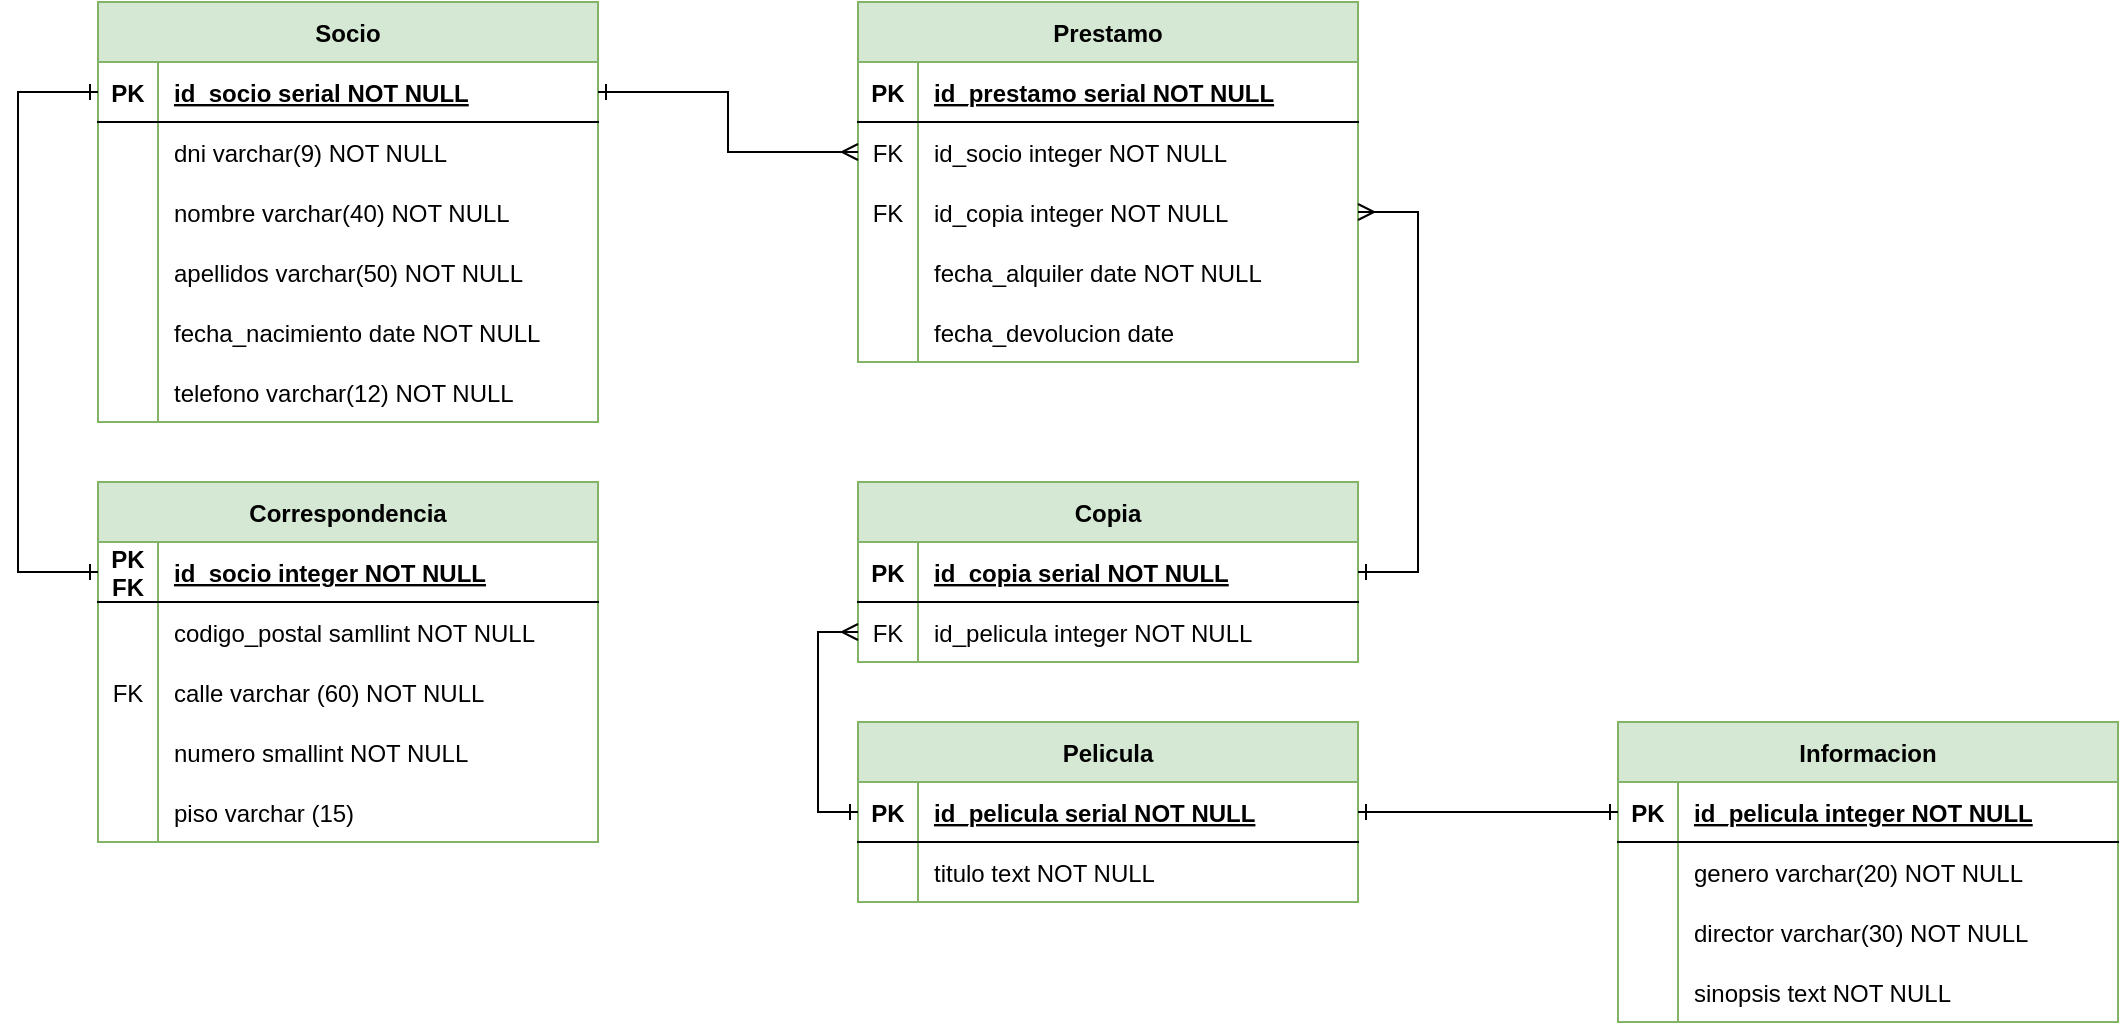 <mxfile version="24.7.17">
  <diagram id="R2lEEEUBdFMjLlhIrx00" name="Page-1">
    <mxGraphModel dx="1259" dy="699" grid="1" gridSize="10" guides="1" tooltips="1" connect="1" arrows="1" fold="1" page="1" pageScale="1" pageWidth="850" pageHeight="1100" math="0" shadow="0" extFonts="Permanent Marker^https://fonts.googleapis.com/css?family=Permanent+Marker">
      <root>
        <mxCell id="0" />
        <mxCell id="1" parent="0" />
        <mxCell id="xl1umX-2Akex0FDpy0JM-1" value="Prestamo" style="shape=table;startSize=30;container=1;collapsible=1;childLayout=tableLayout;fixedRows=1;rowLines=0;fontStyle=1;align=center;resizeLast=1;fillColor=#d5e8d4;strokeColor=#82b366;" vertex="1" parent="1">
          <mxGeometry x="750" y="240" width="250" height="180" as="geometry" />
        </mxCell>
        <mxCell id="xl1umX-2Akex0FDpy0JM-2" value="" style="shape=partialRectangle;collapsible=0;dropTarget=0;pointerEvents=0;fillColor=none;points=[[0,0.5],[1,0.5]];portConstraint=eastwest;top=0;left=0;right=0;bottom=1;" vertex="1" parent="xl1umX-2Akex0FDpy0JM-1">
          <mxGeometry y="30" width="250" height="30" as="geometry" />
        </mxCell>
        <mxCell id="xl1umX-2Akex0FDpy0JM-3" value="PK" style="shape=partialRectangle;overflow=hidden;connectable=0;fillColor=none;top=0;left=0;bottom=0;right=0;fontStyle=1;" vertex="1" parent="xl1umX-2Akex0FDpy0JM-2">
          <mxGeometry width="30" height="30" as="geometry">
            <mxRectangle width="30" height="30" as="alternateBounds" />
          </mxGeometry>
        </mxCell>
        <mxCell id="xl1umX-2Akex0FDpy0JM-4" value="id_prestamo serial NOT NULL" style="shape=partialRectangle;overflow=hidden;connectable=0;fillColor=none;top=0;left=0;bottom=0;right=0;align=left;spacingLeft=6;fontStyle=5;" vertex="1" parent="xl1umX-2Akex0FDpy0JM-2">
          <mxGeometry x="30" width="220" height="30" as="geometry">
            <mxRectangle width="220" height="30" as="alternateBounds" />
          </mxGeometry>
        </mxCell>
        <mxCell id="xl1umX-2Akex0FDpy0JM-5" value="" style="shape=partialRectangle;collapsible=0;dropTarget=0;pointerEvents=0;fillColor=none;points=[[0,0.5],[1,0.5]];portConstraint=eastwest;top=0;left=0;right=0;bottom=0;" vertex="1" parent="xl1umX-2Akex0FDpy0JM-1">
          <mxGeometry y="60" width="250" height="30" as="geometry" />
        </mxCell>
        <mxCell id="xl1umX-2Akex0FDpy0JM-6" value="FK" style="shape=partialRectangle;overflow=hidden;connectable=0;fillColor=none;top=0;left=0;bottom=0;right=0;" vertex="1" parent="xl1umX-2Akex0FDpy0JM-5">
          <mxGeometry width="30" height="30" as="geometry">
            <mxRectangle width="30" height="30" as="alternateBounds" />
          </mxGeometry>
        </mxCell>
        <mxCell id="xl1umX-2Akex0FDpy0JM-7" value="id_socio integer NOT NULL" style="shape=partialRectangle;overflow=hidden;connectable=0;fillColor=none;top=0;left=0;bottom=0;right=0;align=left;spacingLeft=6;" vertex="1" parent="xl1umX-2Akex0FDpy0JM-5">
          <mxGeometry x="30" width="220" height="30" as="geometry">
            <mxRectangle width="220" height="30" as="alternateBounds" />
          </mxGeometry>
        </mxCell>
        <mxCell id="xl1umX-2Akex0FDpy0JM-8" value="" style="shape=partialRectangle;collapsible=0;dropTarget=0;pointerEvents=0;fillColor=none;points=[[0,0.5],[1,0.5]];portConstraint=eastwest;top=0;left=0;right=0;bottom=0;" vertex="1" parent="xl1umX-2Akex0FDpy0JM-1">
          <mxGeometry y="90" width="250" height="30" as="geometry" />
        </mxCell>
        <mxCell id="xl1umX-2Akex0FDpy0JM-9" value="FK" style="shape=partialRectangle;overflow=hidden;connectable=0;fillColor=none;top=0;left=0;bottom=0;right=0;" vertex="1" parent="xl1umX-2Akex0FDpy0JM-8">
          <mxGeometry width="30" height="30" as="geometry">
            <mxRectangle width="30" height="30" as="alternateBounds" />
          </mxGeometry>
        </mxCell>
        <mxCell id="xl1umX-2Akex0FDpy0JM-10" value="id_copia integer NOT NULL" style="shape=partialRectangle;overflow=hidden;connectable=0;fillColor=none;top=0;left=0;bottom=0;right=0;align=left;spacingLeft=6;" vertex="1" parent="xl1umX-2Akex0FDpy0JM-8">
          <mxGeometry x="30" width="220" height="30" as="geometry">
            <mxRectangle width="220" height="30" as="alternateBounds" />
          </mxGeometry>
        </mxCell>
        <mxCell id="xl1umX-2Akex0FDpy0JM-11" style="shape=partialRectangle;collapsible=0;dropTarget=0;pointerEvents=0;fillColor=none;points=[[0,0.5],[1,0.5]];portConstraint=eastwest;top=0;left=0;right=0;bottom=0;" vertex="1" parent="xl1umX-2Akex0FDpy0JM-1">
          <mxGeometry y="120" width="250" height="30" as="geometry" />
        </mxCell>
        <mxCell id="xl1umX-2Akex0FDpy0JM-12" style="shape=partialRectangle;overflow=hidden;connectable=0;fillColor=none;top=0;left=0;bottom=0;right=0;" vertex="1" parent="xl1umX-2Akex0FDpy0JM-11">
          <mxGeometry width="30" height="30" as="geometry">
            <mxRectangle width="30" height="30" as="alternateBounds" />
          </mxGeometry>
        </mxCell>
        <mxCell id="xl1umX-2Akex0FDpy0JM-13" value="fecha_alquiler date NOT NULL" style="shape=partialRectangle;overflow=hidden;connectable=0;fillColor=none;top=0;left=0;bottom=0;right=0;align=left;spacingLeft=6;" vertex="1" parent="xl1umX-2Akex0FDpy0JM-11">
          <mxGeometry x="30" width="220" height="30" as="geometry">
            <mxRectangle width="220" height="30" as="alternateBounds" />
          </mxGeometry>
        </mxCell>
        <mxCell id="xl1umX-2Akex0FDpy0JM-126" style="shape=partialRectangle;collapsible=0;dropTarget=0;pointerEvents=0;fillColor=none;points=[[0,0.5],[1,0.5]];portConstraint=eastwest;top=0;left=0;right=0;bottom=0;" vertex="1" parent="xl1umX-2Akex0FDpy0JM-1">
          <mxGeometry y="150" width="250" height="30" as="geometry" />
        </mxCell>
        <mxCell id="xl1umX-2Akex0FDpy0JM-127" style="shape=partialRectangle;overflow=hidden;connectable=0;fillColor=none;top=0;left=0;bottom=0;right=0;" vertex="1" parent="xl1umX-2Akex0FDpy0JM-126">
          <mxGeometry width="30" height="30" as="geometry">
            <mxRectangle width="30" height="30" as="alternateBounds" />
          </mxGeometry>
        </mxCell>
        <mxCell id="xl1umX-2Akex0FDpy0JM-128" value="fecha_devolucion date" style="shape=partialRectangle;overflow=hidden;connectable=0;fillColor=none;top=0;left=0;bottom=0;right=0;align=left;spacingLeft=6;" vertex="1" parent="xl1umX-2Akex0FDpy0JM-126">
          <mxGeometry x="30" width="220" height="30" as="geometry">
            <mxRectangle width="220" height="30" as="alternateBounds" />
          </mxGeometry>
        </mxCell>
        <mxCell id="xl1umX-2Akex0FDpy0JM-14" value="Copia" style="shape=table;startSize=30;container=1;collapsible=1;childLayout=tableLayout;fixedRows=1;rowLines=0;fontStyle=1;align=center;resizeLast=1;fillColor=#d5e8d4;strokeColor=#82b366;" vertex="1" parent="1">
          <mxGeometry x="750" y="480" width="250" height="90" as="geometry" />
        </mxCell>
        <mxCell id="xl1umX-2Akex0FDpy0JM-15" value="" style="shape=partialRectangle;collapsible=0;dropTarget=0;pointerEvents=0;fillColor=none;points=[[0,0.5],[1,0.5]];portConstraint=eastwest;top=0;left=0;right=0;bottom=1;" vertex="1" parent="xl1umX-2Akex0FDpy0JM-14">
          <mxGeometry y="30" width="250" height="30" as="geometry" />
        </mxCell>
        <mxCell id="xl1umX-2Akex0FDpy0JM-16" value="PK" style="shape=partialRectangle;overflow=hidden;connectable=0;fillColor=none;top=0;left=0;bottom=0;right=0;fontStyle=1;" vertex="1" parent="xl1umX-2Akex0FDpy0JM-15">
          <mxGeometry width="30" height="30" as="geometry">
            <mxRectangle width="30" height="30" as="alternateBounds" />
          </mxGeometry>
        </mxCell>
        <mxCell id="xl1umX-2Akex0FDpy0JM-17" value="id_copia serial NOT NULL " style="shape=partialRectangle;overflow=hidden;connectable=0;fillColor=none;top=0;left=0;bottom=0;right=0;align=left;spacingLeft=6;fontStyle=5;" vertex="1" parent="xl1umX-2Akex0FDpy0JM-15">
          <mxGeometry x="30" width="220" height="30" as="geometry">
            <mxRectangle width="220" height="30" as="alternateBounds" />
          </mxGeometry>
        </mxCell>
        <mxCell id="xl1umX-2Akex0FDpy0JM-18" value="" style="shape=partialRectangle;collapsible=0;dropTarget=0;pointerEvents=0;fillColor=none;points=[[0,0.5],[1,0.5]];portConstraint=eastwest;top=0;left=0;right=0;bottom=0;" vertex="1" parent="xl1umX-2Akex0FDpy0JM-14">
          <mxGeometry y="60" width="250" height="30" as="geometry" />
        </mxCell>
        <mxCell id="xl1umX-2Akex0FDpy0JM-19" value="FK" style="shape=partialRectangle;overflow=hidden;connectable=0;fillColor=none;top=0;left=0;bottom=0;right=0;" vertex="1" parent="xl1umX-2Akex0FDpy0JM-18">
          <mxGeometry width="30" height="30" as="geometry">
            <mxRectangle width="30" height="30" as="alternateBounds" />
          </mxGeometry>
        </mxCell>
        <mxCell id="xl1umX-2Akex0FDpy0JM-20" value="id_pelicula integer NOT NULL" style="shape=partialRectangle;overflow=hidden;connectable=0;fillColor=none;top=0;left=0;bottom=0;right=0;align=left;spacingLeft=6;" vertex="1" parent="xl1umX-2Akex0FDpy0JM-18">
          <mxGeometry x="30" width="220" height="30" as="geometry">
            <mxRectangle width="220" height="30" as="alternateBounds" />
          </mxGeometry>
        </mxCell>
        <mxCell id="xl1umX-2Akex0FDpy0JM-21" value="Socio" style="shape=table;startSize=30;container=1;collapsible=1;childLayout=tableLayout;fixedRows=1;rowLines=0;fontStyle=1;align=center;resizeLast=1;fillColor=#d5e8d4;strokeColor=#82b366;" vertex="1" parent="1">
          <mxGeometry x="370" y="240" width="250" height="210" as="geometry" />
        </mxCell>
        <mxCell id="xl1umX-2Akex0FDpy0JM-22" value="" style="shape=partialRectangle;collapsible=0;dropTarget=0;pointerEvents=0;fillColor=none;points=[[0,0.5],[1,0.5]];portConstraint=eastwest;top=0;left=0;right=0;bottom=1;" vertex="1" parent="xl1umX-2Akex0FDpy0JM-21">
          <mxGeometry y="30" width="250" height="30" as="geometry" />
        </mxCell>
        <mxCell id="xl1umX-2Akex0FDpy0JM-23" value="PK" style="shape=partialRectangle;overflow=hidden;connectable=0;fillColor=none;top=0;left=0;bottom=0;right=0;fontStyle=1;" vertex="1" parent="xl1umX-2Akex0FDpy0JM-22">
          <mxGeometry width="30" height="30" as="geometry">
            <mxRectangle width="30" height="30" as="alternateBounds" />
          </mxGeometry>
        </mxCell>
        <mxCell id="xl1umX-2Akex0FDpy0JM-24" value="id_socio serial NOT NULL " style="shape=partialRectangle;overflow=hidden;connectable=0;fillColor=none;top=0;left=0;bottom=0;right=0;align=left;spacingLeft=6;fontStyle=5;" vertex="1" parent="xl1umX-2Akex0FDpy0JM-22">
          <mxGeometry x="30" width="220" height="30" as="geometry">
            <mxRectangle width="220" height="30" as="alternateBounds" />
          </mxGeometry>
        </mxCell>
        <mxCell id="xl1umX-2Akex0FDpy0JM-122" style="shape=partialRectangle;collapsible=0;dropTarget=0;pointerEvents=0;fillColor=none;points=[[0,0.5],[1,0.5]];portConstraint=eastwest;top=0;left=0;right=0;bottom=0;" vertex="1" parent="xl1umX-2Akex0FDpy0JM-21">
          <mxGeometry y="60" width="250" height="30" as="geometry" />
        </mxCell>
        <mxCell id="xl1umX-2Akex0FDpy0JM-123" style="shape=partialRectangle;overflow=hidden;connectable=0;fillColor=none;top=0;left=0;bottom=0;right=0;" vertex="1" parent="xl1umX-2Akex0FDpy0JM-122">
          <mxGeometry width="30" height="30" as="geometry">
            <mxRectangle width="30" height="30" as="alternateBounds" />
          </mxGeometry>
        </mxCell>
        <mxCell id="xl1umX-2Akex0FDpy0JM-124" value="dni varchar(9) NOT NULL" style="shape=partialRectangle;overflow=hidden;connectable=0;fillColor=none;top=0;left=0;bottom=0;right=0;align=left;spacingLeft=6;" vertex="1" parent="xl1umX-2Akex0FDpy0JM-122">
          <mxGeometry x="30" width="220" height="30" as="geometry">
            <mxRectangle width="220" height="30" as="alternateBounds" />
          </mxGeometry>
        </mxCell>
        <mxCell id="xl1umX-2Akex0FDpy0JM-28" value="" style="shape=partialRectangle;collapsible=0;dropTarget=0;pointerEvents=0;fillColor=none;points=[[0,0.5],[1,0.5]];portConstraint=eastwest;top=0;left=0;right=0;bottom=0;" vertex="1" parent="xl1umX-2Akex0FDpy0JM-21">
          <mxGeometry y="90" width="250" height="30" as="geometry" />
        </mxCell>
        <mxCell id="xl1umX-2Akex0FDpy0JM-29" value="" style="shape=partialRectangle;overflow=hidden;connectable=0;fillColor=none;top=0;left=0;bottom=0;right=0;" vertex="1" parent="xl1umX-2Akex0FDpy0JM-28">
          <mxGeometry width="30" height="30" as="geometry">
            <mxRectangle width="30" height="30" as="alternateBounds" />
          </mxGeometry>
        </mxCell>
        <mxCell id="xl1umX-2Akex0FDpy0JM-30" value="nombre varchar(40) NOT NULL" style="shape=partialRectangle;overflow=hidden;connectable=0;fillColor=none;top=0;left=0;bottom=0;right=0;align=left;spacingLeft=6;" vertex="1" parent="xl1umX-2Akex0FDpy0JM-28">
          <mxGeometry x="30" width="220" height="30" as="geometry">
            <mxRectangle width="220" height="30" as="alternateBounds" />
          </mxGeometry>
        </mxCell>
        <mxCell id="xl1umX-2Akex0FDpy0JM-31" style="shape=partialRectangle;collapsible=0;dropTarget=0;pointerEvents=0;fillColor=none;points=[[0,0.5],[1,0.5]];portConstraint=eastwest;top=0;left=0;right=0;bottom=0;" vertex="1" parent="xl1umX-2Akex0FDpy0JM-21">
          <mxGeometry y="120" width="250" height="30" as="geometry" />
        </mxCell>
        <mxCell id="xl1umX-2Akex0FDpy0JM-32" style="shape=partialRectangle;overflow=hidden;connectable=0;fillColor=none;top=0;left=0;bottom=0;right=0;" vertex="1" parent="xl1umX-2Akex0FDpy0JM-31">
          <mxGeometry width="30" height="30" as="geometry">
            <mxRectangle width="30" height="30" as="alternateBounds" />
          </mxGeometry>
        </mxCell>
        <mxCell id="xl1umX-2Akex0FDpy0JM-33" value="apellidos varchar(50) NOT NULL" style="shape=partialRectangle;overflow=hidden;connectable=0;fillColor=none;top=0;left=0;bottom=0;right=0;align=left;spacingLeft=6;" vertex="1" parent="xl1umX-2Akex0FDpy0JM-31">
          <mxGeometry x="30" width="220" height="30" as="geometry">
            <mxRectangle width="220" height="30" as="alternateBounds" />
          </mxGeometry>
        </mxCell>
        <mxCell id="xl1umX-2Akex0FDpy0JM-25" value="" style="shape=partialRectangle;collapsible=0;dropTarget=0;pointerEvents=0;fillColor=none;points=[[0,0.5],[1,0.5]];portConstraint=eastwest;top=0;left=0;right=0;bottom=0;" vertex="1" parent="xl1umX-2Akex0FDpy0JM-21">
          <mxGeometry y="150" width="250" height="30" as="geometry" />
        </mxCell>
        <mxCell id="xl1umX-2Akex0FDpy0JM-26" value="" style="shape=partialRectangle;overflow=hidden;connectable=0;fillColor=none;top=0;left=0;bottom=0;right=0;" vertex="1" parent="xl1umX-2Akex0FDpy0JM-25">
          <mxGeometry width="30" height="30" as="geometry">
            <mxRectangle width="30" height="30" as="alternateBounds" />
          </mxGeometry>
        </mxCell>
        <mxCell id="xl1umX-2Akex0FDpy0JM-27" value="fecha_nacimiento date NOT NULL" style="shape=partialRectangle;overflow=hidden;connectable=0;fillColor=none;top=0;left=0;bottom=0;right=0;align=left;spacingLeft=6;" vertex="1" parent="xl1umX-2Akex0FDpy0JM-25">
          <mxGeometry x="30" width="220" height="30" as="geometry">
            <mxRectangle width="220" height="30" as="alternateBounds" />
          </mxGeometry>
        </mxCell>
        <mxCell id="xl1umX-2Akex0FDpy0JM-119" style="shape=partialRectangle;collapsible=0;dropTarget=0;pointerEvents=0;fillColor=none;points=[[0,0.5],[1,0.5]];portConstraint=eastwest;top=0;left=0;right=0;bottom=0;" vertex="1" parent="xl1umX-2Akex0FDpy0JM-21">
          <mxGeometry y="180" width="250" height="30" as="geometry" />
        </mxCell>
        <mxCell id="xl1umX-2Akex0FDpy0JM-120" style="shape=partialRectangle;overflow=hidden;connectable=0;fillColor=none;top=0;left=0;bottom=0;right=0;" vertex="1" parent="xl1umX-2Akex0FDpy0JM-119">
          <mxGeometry width="30" height="30" as="geometry">
            <mxRectangle width="30" height="30" as="alternateBounds" />
          </mxGeometry>
        </mxCell>
        <mxCell id="xl1umX-2Akex0FDpy0JM-121" value="telefono varchar(12) NOT NULL" style="shape=partialRectangle;overflow=hidden;connectable=0;fillColor=none;top=0;left=0;bottom=0;right=0;align=left;spacingLeft=6;" vertex="1" parent="xl1umX-2Akex0FDpy0JM-119">
          <mxGeometry x="30" width="220" height="30" as="geometry">
            <mxRectangle width="220" height="30" as="alternateBounds" />
          </mxGeometry>
        </mxCell>
        <mxCell id="xl1umX-2Akex0FDpy0JM-54" value="Correspondencia" style="shape=table;startSize=30;container=1;collapsible=1;childLayout=tableLayout;fixedRows=1;rowLines=0;fontStyle=1;align=center;resizeLast=1;fillColor=#d5e8d4;strokeColor=#82b366;" vertex="1" parent="1">
          <mxGeometry x="370" y="480" width="250" height="180" as="geometry" />
        </mxCell>
        <mxCell id="xl1umX-2Akex0FDpy0JM-55" value="" style="shape=partialRectangle;collapsible=0;dropTarget=0;pointerEvents=0;fillColor=none;points=[[0,0.5],[1,0.5]];portConstraint=eastwest;top=0;left=0;right=0;bottom=1;" vertex="1" parent="xl1umX-2Akex0FDpy0JM-54">
          <mxGeometry y="30" width="250" height="30" as="geometry" />
        </mxCell>
        <mxCell id="xl1umX-2Akex0FDpy0JM-56" value="PK&#xa;FK" style="shape=partialRectangle;overflow=hidden;connectable=0;fillColor=none;top=0;left=0;bottom=0;right=0;fontStyle=1;" vertex="1" parent="xl1umX-2Akex0FDpy0JM-55">
          <mxGeometry width="30" height="30" as="geometry">
            <mxRectangle width="30" height="30" as="alternateBounds" />
          </mxGeometry>
        </mxCell>
        <mxCell id="xl1umX-2Akex0FDpy0JM-57" value="id_socio integer NOT NULL " style="shape=partialRectangle;overflow=hidden;connectable=0;fillColor=none;top=0;left=0;bottom=0;right=0;align=left;spacingLeft=6;fontStyle=5;" vertex="1" parent="xl1umX-2Akex0FDpy0JM-55">
          <mxGeometry x="30" width="220" height="30" as="geometry">
            <mxRectangle width="220" height="30" as="alternateBounds" />
          </mxGeometry>
        </mxCell>
        <mxCell id="xl1umX-2Akex0FDpy0JM-58" value="" style="shape=partialRectangle;collapsible=0;dropTarget=0;pointerEvents=0;fillColor=none;points=[[0,0.5],[1,0.5]];portConstraint=eastwest;top=0;left=0;right=0;bottom=0;" vertex="1" parent="xl1umX-2Akex0FDpy0JM-54">
          <mxGeometry y="60" width="250" height="30" as="geometry" />
        </mxCell>
        <mxCell id="xl1umX-2Akex0FDpy0JM-59" value="" style="shape=partialRectangle;overflow=hidden;connectable=0;fillColor=none;top=0;left=0;bottom=0;right=0;" vertex="1" parent="xl1umX-2Akex0FDpy0JM-58">
          <mxGeometry width="30" height="30" as="geometry">
            <mxRectangle width="30" height="30" as="alternateBounds" />
          </mxGeometry>
        </mxCell>
        <mxCell id="xl1umX-2Akex0FDpy0JM-60" value="codigo_postal samllint NOT NULL" style="shape=partialRectangle;overflow=hidden;connectable=0;fillColor=none;top=0;left=0;bottom=0;right=0;align=left;spacingLeft=6;" vertex="1" parent="xl1umX-2Akex0FDpy0JM-58">
          <mxGeometry x="30" width="220" height="30" as="geometry">
            <mxRectangle width="220" height="30" as="alternateBounds" />
          </mxGeometry>
        </mxCell>
        <mxCell id="xl1umX-2Akex0FDpy0JM-61" style="shape=partialRectangle;collapsible=0;dropTarget=0;pointerEvents=0;fillColor=none;points=[[0,0.5],[1,0.5]];portConstraint=eastwest;top=0;left=0;right=0;bottom=0;" vertex="1" parent="xl1umX-2Akex0FDpy0JM-54">
          <mxGeometry y="90" width="250" height="30" as="geometry" />
        </mxCell>
        <mxCell id="xl1umX-2Akex0FDpy0JM-62" value="FK" style="shape=partialRectangle;overflow=hidden;connectable=0;fillColor=none;top=0;left=0;bottom=0;right=0;" vertex="1" parent="xl1umX-2Akex0FDpy0JM-61">
          <mxGeometry width="30" height="30" as="geometry">
            <mxRectangle width="30" height="30" as="alternateBounds" />
          </mxGeometry>
        </mxCell>
        <mxCell id="xl1umX-2Akex0FDpy0JM-63" value="calle varchar (60) NOT NULL" style="shape=partialRectangle;overflow=hidden;connectable=0;fillColor=none;top=0;left=0;bottom=0;right=0;align=left;spacingLeft=6;" vertex="1" parent="xl1umX-2Akex0FDpy0JM-61">
          <mxGeometry x="30" width="220" height="30" as="geometry">
            <mxRectangle width="220" height="30" as="alternateBounds" />
          </mxGeometry>
        </mxCell>
        <mxCell id="xl1umX-2Akex0FDpy0JM-64" style="shape=partialRectangle;collapsible=0;dropTarget=0;pointerEvents=0;fillColor=none;points=[[0,0.5],[1,0.5]];portConstraint=eastwest;top=0;left=0;right=0;bottom=0;" vertex="1" parent="xl1umX-2Akex0FDpy0JM-54">
          <mxGeometry y="120" width="250" height="30" as="geometry" />
        </mxCell>
        <mxCell id="xl1umX-2Akex0FDpy0JM-65" style="shape=partialRectangle;overflow=hidden;connectable=0;fillColor=none;top=0;left=0;bottom=0;right=0;" vertex="1" parent="xl1umX-2Akex0FDpy0JM-64">
          <mxGeometry width="30" height="30" as="geometry">
            <mxRectangle width="30" height="30" as="alternateBounds" />
          </mxGeometry>
        </mxCell>
        <mxCell id="xl1umX-2Akex0FDpy0JM-66" value="numero smallint NOT NULL" style="shape=partialRectangle;overflow=hidden;connectable=0;fillColor=none;top=0;left=0;bottom=0;right=0;align=left;spacingLeft=6;" vertex="1" parent="xl1umX-2Akex0FDpy0JM-64">
          <mxGeometry x="30" width="220" height="30" as="geometry">
            <mxRectangle width="220" height="30" as="alternateBounds" />
          </mxGeometry>
        </mxCell>
        <mxCell id="xl1umX-2Akex0FDpy0JM-67" style="shape=partialRectangle;collapsible=0;dropTarget=0;pointerEvents=0;fillColor=none;points=[[0,0.5],[1,0.5]];portConstraint=eastwest;top=0;left=0;right=0;bottom=0;" vertex="1" parent="xl1umX-2Akex0FDpy0JM-54">
          <mxGeometry y="150" width="250" height="30" as="geometry" />
        </mxCell>
        <mxCell id="xl1umX-2Akex0FDpy0JM-68" style="shape=partialRectangle;overflow=hidden;connectable=0;fillColor=none;top=0;left=0;bottom=0;right=0;" vertex="1" parent="xl1umX-2Akex0FDpy0JM-67">
          <mxGeometry width="30" height="30" as="geometry">
            <mxRectangle width="30" height="30" as="alternateBounds" />
          </mxGeometry>
        </mxCell>
        <mxCell id="xl1umX-2Akex0FDpy0JM-69" value="piso varchar (15)" style="shape=partialRectangle;overflow=hidden;connectable=0;fillColor=none;top=0;left=0;bottom=0;right=0;align=left;spacingLeft=6;" vertex="1" parent="xl1umX-2Akex0FDpy0JM-67">
          <mxGeometry x="30" width="220" height="30" as="geometry">
            <mxRectangle width="220" height="30" as="alternateBounds" />
          </mxGeometry>
        </mxCell>
        <mxCell id="xl1umX-2Akex0FDpy0JM-125" style="edgeStyle=orthogonalEdgeStyle;rounded=0;orthogonalLoop=1;jettySize=auto;html=1;exitX=0;exitY=0.5;exitDx=0;exitDy=0;entryX=0;entryY=0.5;entryDx=0;entryDy=0;endArrow=ERone;endFill=0;startArrow=ERone;startFill=0;" edge="1" parent="1" source="xl1umX-2Akex0FDpy0JM-22" target="xl1umX-2Akex0FDpy0JM-55">
          <mxGeometry relative="1" as="geometry">
            <Array as="points">
              <mxPoint x="330" y="285" />
              <mxPoint x="330" y="525" />
            </Array>
          </mxGeometry>
        </mxCell>
        <mxCell id="xl1umX-2Akex0FDpy0JM-129" style="edgeStyle=orthogonalEdgeStyle;rounded=0;orthogonalLoop=1;jettySize=auto;html=1;exitX=1;exitY=0.5;exitDx=0;exitDy=0;entryX=0;entryY=0.5;entryDx=0;entryDy=0;endArrow=ERmany;endFill=0;startArrow=ERone;startFill=0;" edge="1" parent="1" source="xl1umX-2Akex0FDpy0JM-22" target="xl1umX-2Akex0FDpy0JM-5">
          <mxGeometry relative="1" as="geometry" />
        </mxCell>
        <mxCell id="xl1umX-2Akex0FDpy0JM-130" style="edgeStyle=orthogonalEdgeStyle;rounded=0;orthogonalLoop=1;jettySize=auto;html=1;exitX=1;exitY=0.5;exitDx=0;exitDy=0;entryX=1;entryY=0.5;entryDx=0;entryDy=0;startArrow=ERone;startFill=0;endArrow=ERmany;endFill=0;" edge="1" parent="1" source="xl1umX-2Akex0FDpy0JM-15" target="xl1umX-2Akex0FDpy0JM-8">
          <mxGeometry relative="1" as="geometry">
            <Array as="points">
              <mxPoint x="1030" y="525" />
              <mxPoint x="1030" y="345" />
            </Array>
          </mxGeometry>
        </mxCell>
        <mxCell id="xl1umX-2Akex0FDpy0JM-131" value="Pelicula" style="shape=table;startSize=30;container=1;collapsible=1;childLayout=tableLayout;fixedRows=1;rowLines=0;fontStyle=1;align=center;resizeLast=1;fillColor=#d5e8d4;strokeColor=#82b366;" vertex="1" parent="1">
          <mxGeometry x="750" y="600" width="250" height="90" as="geometry" />
        </mxCell>
        <mxCell id="xl1umX-2Akex0FDpy0JM-132" value="" style="shape=partialRectangle;collapsible=0;dropTarget=0;pointerEvents=0;fillColor=none;points=[[0,0.5],[1,0.5]];portConstraint=eastwest;top=0;left=0;right=0;bottom=1;" vertex="1" parent="xl1umX-2Akex0FDpy0JM-131">
          <mxGeometry y="30" width="250" height="30" as="geometry" />
        </mxCell>
        <mxCell id="xl1umX-2Akex0FDpy0JM-133" value="PK" style="shape=partialRectangle;overflow=hidden;connectable=0;fillColor=none;top=0;left=0;bottom=0;right=0;fontStyle=1;" vertex="1" parent="xl1umX-2Akex0FDpy0JM-132">
          <mxGeometry width="30" height="30" as="geometry">
            <mxRectangle width="30" height="30" as="alternateBounds" />
          </mxGeometry>
        </mxCell>
        <mxCell id="xl1umX-2Akex0FDpy0JM-134" value="id_pelicula serial NOT NULL " style="shape=partialRectangle;overflow=hidden;connectable=0;fillColor=none;top=0;left=0;bottom=0;right=0;align=left;spacingLeft=6;fontStyle=5;" vertex="1" parent="xl1umX-2Akex0FDpy0JM-132">
          <mxGeometry x="30" width="220" height="30" as="geometry">
            <mxRectangle width="220" height="30" as="alternateBounds" />
          </mxGeometry>
        </mxCell>
        <mxCell id="xl1umX-2Akex0FDpy0JM-135" value="" style="shape=partialRectangle;collapsible=0;dropTarget=0;pointerEvents=0;fillColor=none;points=[[0,0.5],[1,0.5]];portConstraint=eastwest;top=0;left=0;right=0;bottom=0;" vertex="1" parent="xl1umX-2Akex0FDpy0JM-131">
          <mxGeometry y="60" width="250" height="30" as="geometry" />
        </mxCell>
        <mxCell id="xl1umX-2Akex0FDpy0JM-136" value="" style="shape=partialRectangle;overflow=hidden;connectable=0;fillColor=none;top=0;left=0;bottom=0;right=0;" vertex="1" parent="xl1umX-2Akex0FDpy0JM-135">
          <mxGeometry width="30" height="30" as="geometry">
            <mxRectangle width="30" height="30" as="alternateBounds" />
          </mxGeometry>
        </mxCell>
        <mxCell id="xl1umX-2Akex0FDpy0JM-137" value="titulo text NOT NULL" style="shape=partialRectangle;overflow=hidden;connectable=0;fillColor=none;top=0;left=0;bottom=0;right=0;align=left;spacingLeft=6;" vertex="1" parent="xl1umX-2Akex0FDpy0JM-135">
          <mxGeometry x="30" width="220" height="30" as="geometry">
            <mxRectangle width="220" height="30" as="alternateBounds" />
          </mxGeometry>
        </mxCell>
        <mxCell id="xl1umX-2Akex0FDpy0JM-138" value="Informacion" style="shape=table;startSize=30;container=1;collapsible=1;childLayout=tableLayout;fixedRows=1;rowLines=0;fontStyle=1;align=center;resizeLast=1;fillColor=#d5e8d4;strokeColor=#82b366;" vertex="1" parent="1">
          <mxGeometry x="1130" y="600" width="250" height="150" as="geometry" />
        </mxCell>
        <mxCell id="xl1umX-2Akex0FDpy0JM-139" value="" style="shape=partialRectangle;collapsible=0;dropTarget=0;pointerEvents=0;fillColor=none;points=[[0,0.5],[1,0.5]];portConstraint=eastwest;top=0;left=0;right=0;bottom=1;" vertex="1" parent="xl1umX-2Akex0FDpy0JM-138">
          <mxGeometry y="30" width="250" height="30" as="geometry" />
        </mxCell>
        <mxCell id="xl1umX-2Akex0FDpy0JM-140" value="PK" style="shape=partialRectangle;overflow=hidden;connectable=0;fillColor=none;top=0;left=0;bottom=0;right=0;fontStyle=1;" vertex="1" parent="xl1umX-2Akex0FDpy0JM-139">
          <mxGeometry width="30" height="30" as="geometry">
            <mxRectangle width="30" height="30" as="alternateBounds" />
          </mxGeometry>
        </mxCell>
        <mxCell id="xl1umX-2Akex0FDpy0JM-141" value="id_pelicula integer NOT NULL " style="shape=partialRectangle;overflow=hidden;connectable=0;fillColor=none;top=0;left=0;bottom=0;right=0;align=left;spacingLeft=6;fontStyle=5;" vertex="1" parent="xl1umX-2Akex0FDpy0JM-139">
          <mxGeometry x="30" width="220" height="30" as="geometry">
            <mxRectangle width="220" height="30" as="alternateBounds" />
          </mxGeometry>
        </mxCell>
        <mxCell id="xl1umX-2Akex0FDpy0JM-142" value="" style="shape=partialRectangle;collapsible=0;dropTarget=0;pointerEvents=0;fillColor=none;points=[[0,0.5],[1,0.5]];portConstraint=eastwest;top=0;left=0;right=0;bottom=0;" vertex="1" parent="xl1umX-2Akex0FDpy0JM-138">
          <mxGeometry y="60" width="250" height="30" as="geometry" />
        </mxCell>
        <mxCell id="xl1umX-2Akex0FDpy0JM-143" value="" style="shape=partialRectangle;overflow=hidden;connectable=0;fillColor=none;top=0;left=0;bottom=0;right=0;" vertex="1" parent="xl1umX-2Akex0FDpy0JM-142">
          <mxGeometry width="30" height="30" as="geometry">
            <mxRectangle width="30" height="30" as="alternateBounds" />
          </mxGeometry>
        </mxCell>
        <mxCell id="xl1umX-2Akex0FDpy0JM-144" value="genero varchar(20) NOT NULL" style="shape=partialRectangle;overflow=hidden;connectable=0;fillColor=none;top=0;left=0;bottom=0;right=0;align=left;spacingLeft=6;" vertex="1" parent="xl1umX-2Akex0FDpy0JM-142">
          <mxGeometry x="30" width="220" height="30" as="geometry">
            <mxRectangle width="220" height="30" as="alternateBounds" />
          </mxGeometry>
        </mxCell>
        <mxCell id="xl1umX-2Akex0FDpy0JM-149" style="shape=partialRectangle;collapsible=0;dropTarget=0;pointerEvents=0;fillColor=none;points=[[0,0.5],[1,0.5]];portConstraint=eastwest;top=0;left=0;right=0;bottom=0;" vertex="1" parent="xl1umX-2Akex0FDpy0JM-138">
          <mxGeometry y="90" width="250" height="30" as="geometry" />
        </mxCell>
        <mxCell id="xl1umX-2Akex0FDpy0JM-150" style="shape=partialRectangle;overflow=hidden;connectable=0;fillColor=none;top=0;left=0;bottom=0;right=0;" vertex="1" parent="xl1umX-2Akex0FDpy0JM-149">
          <mxGeometry width="30" height="30" as="geometry">
            <mxRectangle width="30" height="30" as="alternateBounds" />
          </mxGeometry>
        </mxCell>
        <mxCell id="xl1umX-2Akex0FDpy0JM-151" value="director varchar(30) NOT NULL" style="shape=partialRectangle;overflow=hidden;connectable=0;fillColor=none;top=0;left=0;bottom=0;right=0;align=left;spacingLeft=6;" vertex="1" parent="xl1umX-2Akex0FDpy0JM-149">
          <mxGeometry x="30" width="220" height="30" as="geometry">
            <mxRectangle width="220" height="30" as="alternateBounds" />
          </mxGeometry>
        </mxCell>
        <mxCell id="xl1umX-2Akex0FDpy0JM-146" style="shape=partialRectangle;collapsible=0;dropTarget=0;pointerEvents=0;fillColor=none;points=[[0,0.5],[1,0.5]];portConstraint=eastwest;top=0;left=0;right=0;bottom=0;" vertex="1" parent="xl1umX-2Akex0FDpy0JM-138">
          <mxGeometry y="120" width="250" height="30" as="geometry" />
        </mxCell>
        <mxCell id="xl1umX-2Akex0FDpy0JM-147" style="shape=partialRectangle;overflow=hidden;connectable=0;fillColor=none;top=0;left=0;bottom=0;right=0;" vertex="1" parent="xl1umX-2Akex0FDpy0JM-146">
          <mxGeometry width="30" height="30" as="geometry">
            <mxRectangle width="30" height="30" as="alternateBounds" />
          </mxGeometry>
        </mxCell>
        <mxCell id="xl1umX-2Akex0FDpy0JM-148" value="sinopsis text NOT NULL" style="shape=partialRectangle;overflow=hidden;connectable=0;fillColor=none;top=0;left=0;bottom=0;right=0;align=left;spacingLeft=6;" vertex="1" parent="xl1umX-2Akex0FDpy0JM-146">
          <mxGeometry x="30" width="220" height="30" as="geometry">
            <mxRectangle width="220" height="30" as="alternateBounds" />
          </mxGeometry>
        </mxCell>
        <mxCell id="xl1umX-2Akex0FDpy0JM-145" style="edgeStyle=orthogonalEdgeStyle;rounded=0;orthogonalLoop=1;jettySize=auto;html=1;exitX=0;exitY=0.5;exitDx=0;exitDy=0;entryX=0;entryY=0.5;entryDx=0;entryDy=0;endArrow=ERmany;endFill=0;startArrow=ERone;startFill=0;" edge="1" parent="1" source="xl1umX-2Akex0FDpy0JM-132" target="xl1umX-2Akex0FDpy0JM-18">
          <mxGeometry relative="1" as="geometry" />
        </mxCell>
        <mxCell id="xl1umX-2Akex0FDpy0JM-152" style="edgeStyle=orthogonalEdgeStyle;rounded=0;orthogonalLoop=1;jettySize=auto;html=1;exitX=1;exitY=0.5;exitDx=0;exitDy=0;entryX=0;entryY=0.5;entryDx=0;entryDy=0;endArrow=ERone;endFill=0;startArrow=ERone;startFill=0;" edge="1" parent="1" source="xl1umX-2Akex0FDpy0JM-132" target="xl1umX-2Akex0FDpy0JM-139">
          <mxGeometry relative="1" as="geometry" />
        </mxCell>
      </root>
    </mxGraphModel>
  </diagram>
</mxfile>
